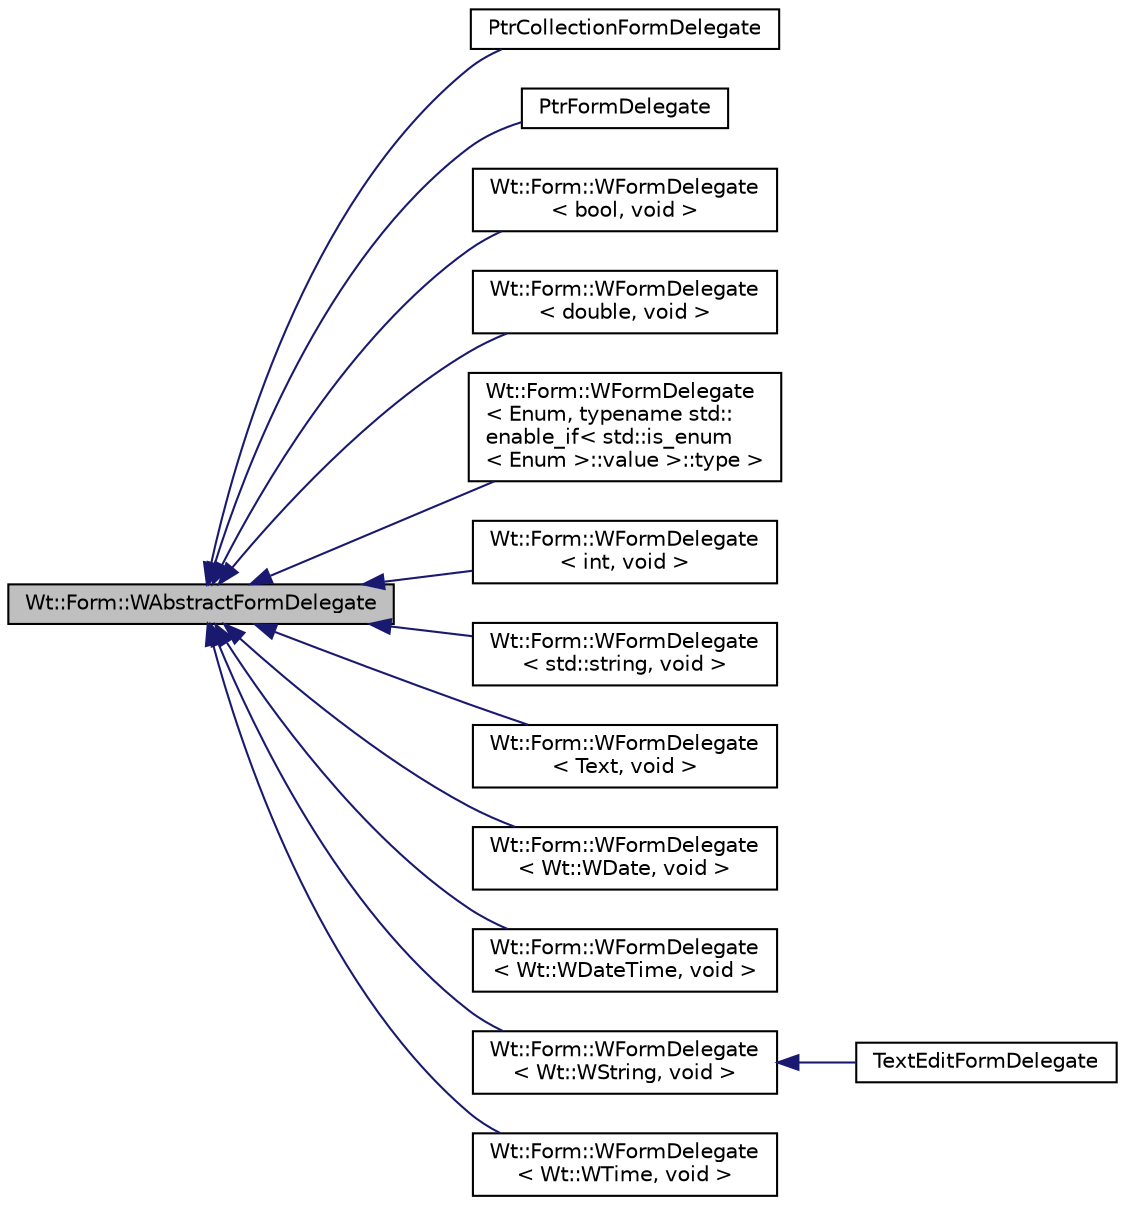 digraph "Wt::Form::WAbstractFormDelegate"
{
 // LATEX_PDF_SIZE
  edge [fontname="Helvetica",fontsize="10",labelfontname="Helvetica",labelfontsize="10"];
  node [fontname="Helvetica",fontsize="10",shape=record];
  rankdir="LR";
  Node1 [label="Wt::Form::WAbstractFormDelegate",height=0.2,width=0.4,color="black", fillcolor="grey75", style="filled", fontcolor="black",tooltip="Abstract delegate class for creating form widgets."];
  Node1 -> Node2 [dir="back",color="midnightblue",fontsize="10",style="solid",fontname="Helvetica"];
  Node2 [label="PtrCollectionFormDelegate",height=0.2,width=0.4,color="black", fillcolor="white", style="filled",URL="$classPtrCollectionFormDelegate.html",tooltip=" "];
  Node1 -> Node3 [dir="back",color="midnightblue",fontsize="10",style="solid",fontname="Helvetica"];
  Node3 [label="PtrFormDelegate",height=0.2,width=0.4,color="black", fillcolor="white", style="filled",URL="$classPtrFormDelegate.html",tooltip=" "];
  Node1 -> Node4 [dir="back",color="midnightblue",fontsize="10",style="solid",fontname="Helvetica"];
  Node4 [label="Wt::Form::WFormDelegate\l\< bool, void \>",height=0.2,width=0.4,color="black", fillcolor="white", style="filled",URL="$classWt_1_1Form_1_1WFormDelegate_3_01bool_00_01void_01_4.html",tooltip="Form delegate class for boolean"];
  Node1 -> Node5 [dir="back",color="midnightblue",fontsize="10",style="solid",fontname="Helvetica"];
  Node5 [label="Wt::Form::WFormDelegate\l\< double, void \>",height=0.2,width=0.4,color="black", fillcolor="white", style="filled",URL="$classWt_1_1Form_1_1WFormDelegate_3_01double_00_01void_01_4.html",tooltip="Form delegate for double"];
  Node1 -> Node6 [dir="back",color="midnightblue",fontsize="10",style="solid",fontname="Helvetica"];
  Node6 [label="Wt::Form::WFormDelegate\l\< Enum, typename std::\lenable_if\< std::is_enum\l\< Enum \>::value \>::type \>",height=0.2,width=0.4,color="black", fillcolor="white", style="filled",URL="$classWt_1_1Form_1_1WFormDelegate_3_01Enum_00_01typename_01std_1_1enable__if_3_01std_1_1is__enum_fd3be4729beb5e7688db1c4223d44575.html",tooltip="Form delegate form enum."];
  Node1 -> Node7 [dir="back",color="midnightblue",fontsize="10",style="solid",fontname="Helvetica"];
  Node7 [label="Wt::Form::WFormDelegate\l\< int, void \>",height=0.2,width=0.4,color="black", fillcolor="white", style="filled",URL="$classWt_1_1Form_1_1WFormDelegate_3_01int_00_01void_01_4.html",tooltip="Form delegate class for integer"];
  Node1 -> Node8 [dir="back",color="midnightblue",fontsize="10",style="solid",fontname="Helvetica"];
  Node8 [label="Wt::Form::WFormDelegate\l\< std::string, void \>",height=0.2,width=0.4,color="black", fillcolor="white", style="filled",URL="$classWt_1_1Form_1_1WFormDelegate_3_01std_1_1string_00_01void_01_4.html",tooltip="Form delegate class for std::string"];
  Node1 -> Node9 [dir="back",color="midnightblue",fontsize="10",style="solid",fontname="Helvetica"];
  Node9 [label="Wt::Form::WFormDelegate\l\< Text, void \>",height=0.2,width=0.4,color="black", fillcolor="white", style="filled",URL="$classWt_1_1Form_1_1WFormDelegate_3_01Text_00_01void_01_4.html",tooltip="Form delegate for Text objects."];
  Node1 -> Node10 [dir="back",color="midnightblue",fontsize="10",style="solid",fontname="Helvetica"];
  Node10 [label="Wt::Form::WFormDelegate\l\< Wt::WDate, void \>",height=0.2,width=0.4,color="black", fillcolor="white", style="filled",URL="$classWt_1_1Form_1_1WFormDelegate_3_01Wt_1_1WDate_00_01void_01_4.html",tooltip="Form delegate class for WDate"];
  Node1 -> Node11 [dir="back",color="midnightblue",fontsize="10",style="solid",fontname="Helvetica"];
  Node11 [label="Wt::Form::WFormDelegate\l\< Wt::WDateTime, void \>",height=0.2,width=0.4,color="black", fillcolor="white", style="filled",URL="$classWt_1_1Form_1_1WFormDelegate_3_01Wt_1_1WDateTime_00_01void_01_4.html",tooltip="Form delegate class for WDateTime"];
  Node1 -> Node12 [dir="back",color="midnightblue",fontsize="10",style="solid",fontname="Helvetica"];
  Node12 [label="Wt::Form::WFormDelegate\l\< Wt::WString, void \>",height=0.2,width=0.4,color="black", fillcolor="white", style="filled",URL="$classWt_1_1Form_1_1WFormDelegate_3_01Wt_1_1WString_00_01void_01_4.html",tooltip="Form delegate class for WString"];
  Node12 -> Node13 [dir="back",color="midnightblue",fontsize="10",style="solid",fontname="Helvetica"];
  Node13 [label="TextEditFormDelegate",height=0.2,width=0.4,color="black", fillcolor="white", style="filled",URL="$classTextEditFormDelegate.html",tooltip=" "];
  Node1 -> Node14 [dir="back",color="midnightblue",fontsize="10",style="solid",fontname="Helvetica"];
  Node14 [label="Wt::Form::WFormDelegate\l\< Wt::WTime, void \>",height=0.2,width=0.4,color="black", fillcolor="white", style="filled",URL="$classWt_1_1Form_1_1WFormDelegate_3_01Wt_1_1WTime_00_01void_01_4.html",tooltip="Form delegate class for WTime"];
}
